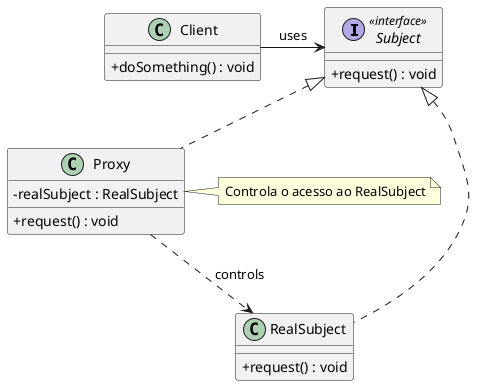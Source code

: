 @startuml ProxyWithClient
    skinparam classAttributeIconSize 0
    
    interface Subject <<interface>> {
        +request() : void
    }

    class RealSubject {
        +request() : void
    }

    class Proxy {
        +request() : void
        -realSubject : RealSubject
    }

    class Client {
        +doSomething() : void
    }

    Subject <|.. RealSubject
    Subject <|.. Proxy
    Proxy ..> RealSubject : controls
    Client -> Subject : uses
    note right of Proxy : Controla o acesso ao RealSubject
@enduml
